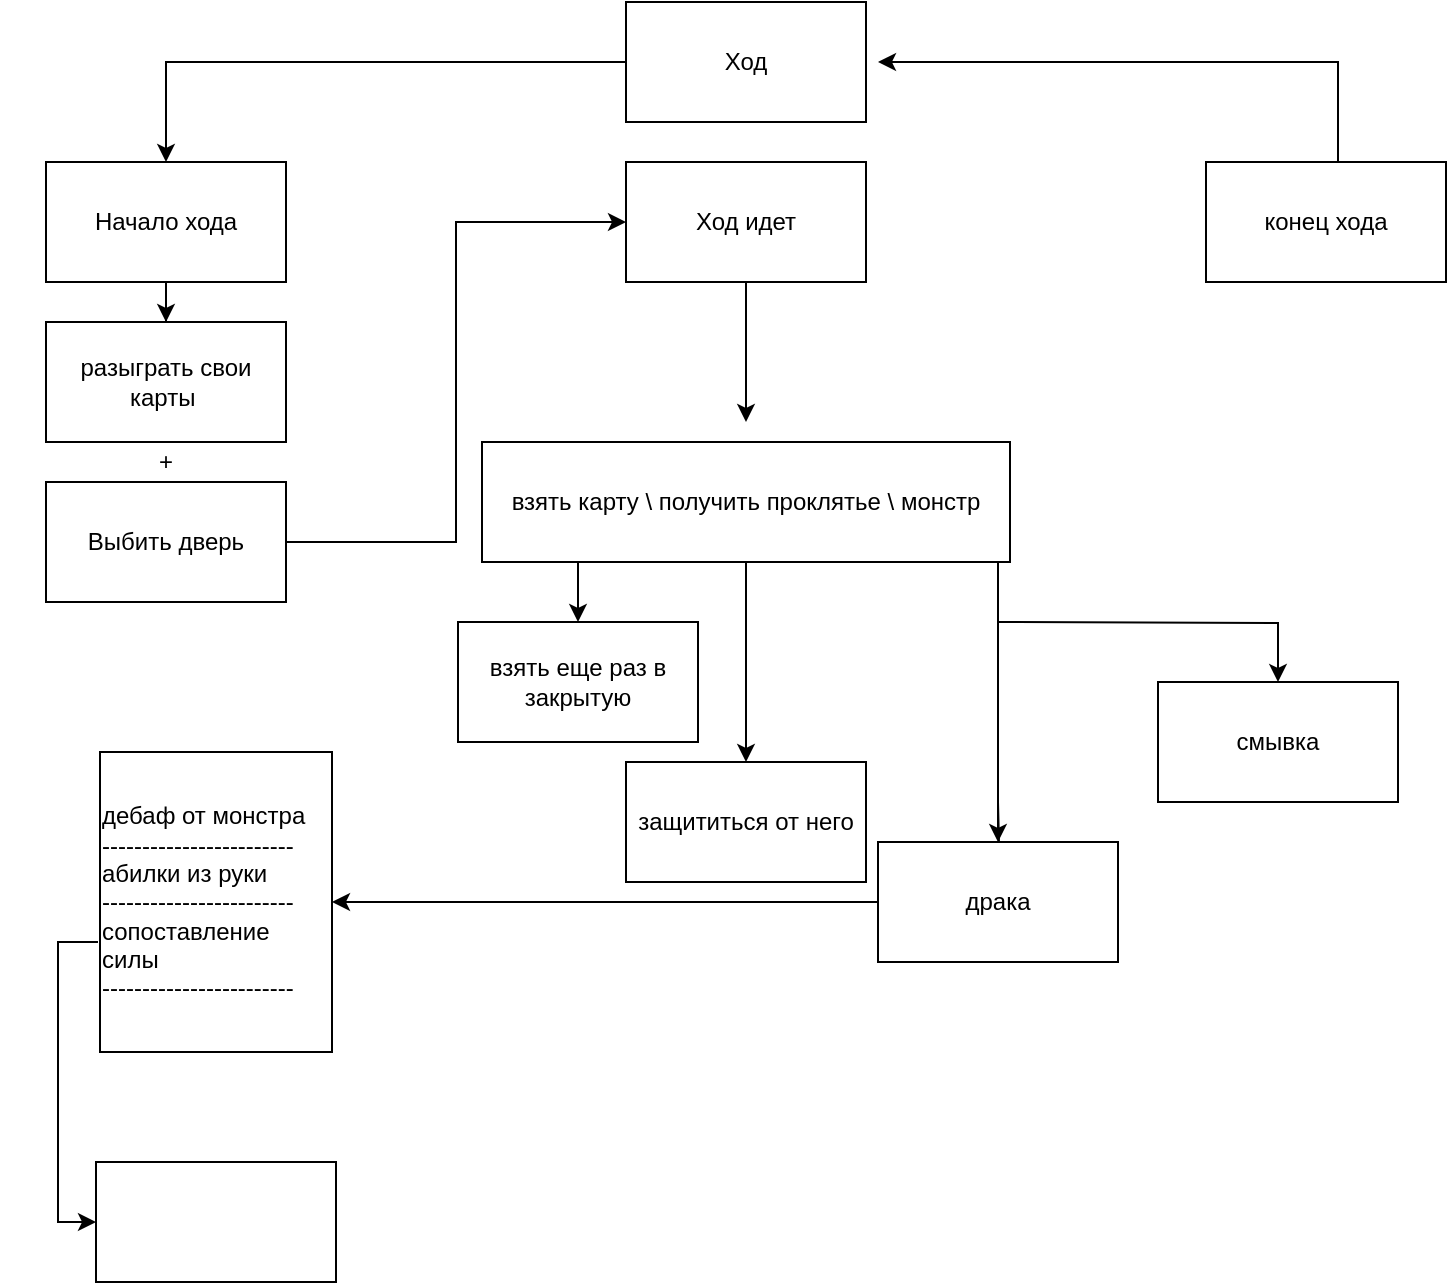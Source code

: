 <mxfile version="13.6.2" type="github">
  <diagram id="C96WtojzTomYykdgPVTl" name="Page-1">
    <mxGraphModel dx="1038" dy="580" grid="1" gridSize="10" guides="1" tooltips="1" connect="1" arrows="1" fold="1" page="1" pageScale="1" pageWidth="827" pageHeight="1169" math="0" shadow="0">
      <root>
        <mxCell id="0" />
        <mxCell id="1" parent="0" />
        <mxCell id="-CBhZGeAXnUCAFE3jPbe-429" style="edgeStyle=orthogonalEdgeStyle;rounded=0;orthogonalLoop=1;jettySize=auto;html=1;entryX=0.5;entryY=0;entryDx=0;entryDy=0;" parent="1" source="-CBhZGeAXnUCAFE3jPbe-1" target="-CBhZGeAXnUCAFE3jPbe-424" edge="1">
          <mxGeometry relative="1" as="geometry" />
        </mxCell>
        <mxCell id="-CBhZGeAXnUCAFE3jPbe-1" value="" style="rounded=0;whiteSpace=wrap;html=1;" parent="1" vertex="1">
          <mxGeometry x="354" y="10" width="120" height="60" as="geometry" />
        </mxCell>
        <mxCell id="-CBhZGeAXnUCAFE3jPbe-423" style="edgeStyle=orthogonalEdgeStyle;rounded=0;orthogonalLoop=1;jettySize=auto;html=1;exitX=0.5;exitY=1;exitDx=0;exitDy=0;" parent="1" source="-CBhZGeAXnUCAFE3jPbe-1" target="-CBhZGeAXnUCAFE3jPbe-1" edge="1">
          <mxGeometry relative="1" as="geometry" />
        </mxCell>
        <mxCell id="-CBhZGeAXnUCAFE3jPbe-432" value="" style="edgeStyle=orthogonalEdgeStyle;rounded=0;orthogonalLoop=1;jettySize=auto;html=1;entryX=0.5;entryY=0;entryDx=0;entryDy=0;" parent="1" source="-CBhZGeAXnUCAFE3jPbe-424" target="-CBhZGeAXnUCAFE3jPbe-427" edge="1">
          <mxGeometry relative="1" as="geometry">
            <Array as="points" />
          </mxGeometry>
        </mxCell>
        <mxCell id="-CBhZGeAXnUCAFE3jPbe-424" value="" style="rounded=0;whiteSpace=wrap;html=1;" parent="1" vertex="1">
          <mxGeometry x="64" y="90" width="120" height="60" as="geometry" />
        </mxCell>
        <mxCell id="-CBhZGeAXnUCAFE3jPbe-453" value="" style="edgeStyle=orthogonalEdgeStyle;rounded=0;orthogonalLoop=1;jettySize=auto;html=1;" parent="1" source="-CBhZGeAXnUCAFE3jPbe-425" edge="1">
          <mxGeometry relative="1" as="geometry">
            <mxPoint x="414" y="220" as="targetPoint" />
          </mxGeometry>
        </mxCell>
        <mxCell id="-CBhZGeAXnUCAFE3jPbe-425" value="" style="rounded=0;whiteSpace=wrap;html=1;" parent="1" vertex="1">
          <mxGeometry x="354" y="90" width="120" height="60" as="geometry" />
        </mxCell>
        <mxCell id="-CBhZGeAXnUCAFE3jPbe-481" style="edgeStyle=orthogonalEdgeStyle;rounded=0;orthogonalLoop=1;jettySize=auto;html=1;" parent="1" source="-CBhZGeAXnUCAFE3jPbe-426" edge="1">
          <mxGeometry relative="1" as="geometry">
            <mxPoint x="480" y="40" as="targetPoint" />
            <Array as="points">
              <mxPoint x="710" y="40" />
            </Array>
          </mxGeometry>
        </mxCell>
        <mxCell id="-CBhZGeAXnUCAFE3jPbe-426" value="конец хода" style="rounded=0;whiteSpace=wrap;html=1;" parent="1" vertex="1">
          <mxGeometry x="644" y="90" width="120" height="60" as="geometry" />
        </mxCell>
        <mxCell id="-CBhZGeAXnUCAFE3jPbe-427" value="" style="rounded=0;whiteSpace=wrap;html=1;" parent="1" vertex="1">
          <mxGeometry x="64" y="170" width="120" height="60" as="geometry" />
        </mxCell>
        <mxCell id="-CBhZGeAXnUCAFE3jPbe-451" style="edgeStyle=orthogonalEdgeStyle;rounded=0;orthogonalLoop=1;jettySize=auto;html=1;entryX=0;entryY=0.5;entryDx=0;entryDy=0;" parent="1" source="-CBhZGeAXnUCAFE3jPbe-428" target="-CBhZGeAXnUCAFE3jPbe-425" edge="1">
          <mxGeometry relative="1" as="geometry" />
        </mxCell>
        <mxCell id="-CBhZGeAXnUCAFE3jPbe-428" value="" style="rounded=0;whiteSpace=wrap;html=1;" parent="1" vertex="1">
          <mxGeometry x="64" y="250" width="120" height="60" as="geometry" />
        </mxCell>
        <mxCell id="-CBhZGeAXnUCAFE3jPbe-433" value="+" style="text;html=1;strokeColor=none;fillColor=none;align=center;verticalAlign=middle;whiteSpace=wrap;rounded=0;" parent="1" vertex="1">
          <mxGeometry x="104" y="230" width="40" height="20" as="geometry" />
        </mxCell>
        <mxCell id="-CBhZGeAXnUCAFE3jPbe-435" value="Ход" style="text;html=1;strokeColor=none;fillColor=none;align=center;verticalAlign=middle;whiteSpace=wrap;rounded=0;" parent="1" vertex="1">
          <mxGeometry x="394" y="30" width="40" height="20" as="geometry" />
        </mxCell>
        <mxCell id="-CBhZGeAXnUCAFE3jPbe-436" value="Начало хода" style="text;html=1;strokeColor=none;fillColor=none;align=center;verticalAlign=middle;whiteSpace=wrap;rounded=0;" parent="1" vertex="1">
          <mxGeometry x="76" y="110" width="96" height="20" as="geometry" />
        </mxCell>
        <mxCell id="-CBhZGeAXnUCAFE3jPbe-437" value="Ход идет" style="text;html=1;strokeColor=none;fillColor=none;align=center;verticalAlign=middle;whiteSpace=wrap;rounded=0;" parent="1" vertex="1">
          <mxGeometry x="381" y="110" width="66" height="20" as="geometry" />
        </mxCell>
        <mxCell id="-CBhZGeAXnUCAFE3jPbe-440" value="разыграть свои&lt;br&gt;карты&amp;nbsp;" style="text;html=1;strokeColor=none;fillColor=none;align=center;verticalAlign=middle;whiteSpace=wrap;rounded=0;" parent="1" vertex="1">
          <mxGeometry x="41" y="190" width="166" height="20" as="geometry" />
        </mxCell>
        <mxCell id="-CBhZGeAXnUCAFE3jPbe-441" value="Выбить дверь" style="text;html=1;strokeColor=none;fillColor=none;align=center;verticalAlign=middle;whiteSpace=wrap;rounded=0;" parent="1" vertex="1">
          <mxGeometry x="76" y="270" width="96" height="20" as="geometry" />
        </mxCell>
        <mxCell id="-CBhZGeAXnUCAFE3jPbe-459" value="" style="edgeStyle=orthogonalEdgeStyle;rounded=0;orthogonalLoop=1;jettySize=auto;html=1;" parent="1" source="-CBhZGeAXnUCAFE3jPbe-452" target="-CBhZGeAXnUCAFE3jPbe-458" edge="1">
          <mxGeometry relative="1" as="geometry">
            <Array as="points">
              <mxPoint x="330" y="310" />
              <mxPoint x="330" y="310" />
            </Array>
          </mxGeometry>
        </mxCell>
        <mxCell id="-CBhZGeAXnUCAFE3jPbe-463" style="edgeStyle=orthogonalEdgeStyle;rounded=0;orthogonalLoop=1;jettySize=auto;html=1;" parent="1" source="-CBhZGeAXnUCAFE3jPbe-452" target="-CBhZGeAXnUCAFE3jPbe-464" edge="1">
          <mxGeometry relative="1" as="geometry">
            <mxPoint x="414" y="450" as="targetPoint" />
          </mxGeometry>
        </mxCell>
        <mxCell id="-CBhZGeAXnUCAFE3jPbe-474" value="" style="edgeStyle=orthogonalEdgeStyle;rounded=0;orthogonalLoop=1;jettySize=auto;html=1;" parent="1" source="-CBhZGeAXnUCAFE3jPbe-452" edge="1">
          <mxGeometry relative="1" as="geometry">
            <mxPoint x="540" y="430" as="targetPoint" />
            <Array as="points">
              <mxPoint x="540" y="300" />
              <mxPoint x="540" y="300" />
            </Array>
          </mxGeometry>
        </mxCell>
        <mxCell id="-CBhZGeAXnUCAFE3jPbe-482" style="edgeStyle=orthogonalEdgeStyle;rounded=0;orthogonalLoop=1;jettySize=auto;html=1;entryX=0.5;entryY=0;entryDx=0;entryDy=0;" parent="1" target="-CBhZGeAXnUCAFE3jPbe-478" edge="1">
          <mxGeometry relative="1" as="geometry">
            <mxPoint x="540" y="320" as="sourcePoint" />
          </mxGeometry>
        </mxCell>
        <mxCell id="-CBhZGeAXnUCAFE3jPbe-452" value="взять карту \ получить проклятье \ монстр" style="rounded=0;whiteSpace=wrap;html=1;" parent="1" vertex="1">
          <mxGeometry x="282" y="230" width="264" height="60" as="geometry" />
        </mxCell>
        <mxCell id="-CBhZGeAXnUCAFE3jPbe-458" value="взять еще раз в закрытую" style="whiteSpace=wrap;html=1;rounded=0;" parent="1" vertex="1">
          <mxGeometry x="270" y="320" width="120" height="60" as="geometry" />
        </mxCell>
        <mxCell id="-CBhZGeAXnUCAFE3jPbe-464" value="защититься от него" style="rounded=0;whiteSpace=wrap;html=1;" parent="1" vertex="1">
          <mxGeometry x="354" y="390" width="120" height="60" as="geometry" />
        </mxCell>
        <mxCell id="-CBhZGeAXnUCAFE3jPbe-477" value="" style="edgeStyle=orthogonalEdgeStyle;rounded=0;orthogonalLoop=1;jettySize=auto;html=1;" parent="1" target="-CBhZGeAXnUCAFE3jPbe-476" edge="1">
          <mxGeometry relative="1" as="geometry">
            <mxPoint x="540" y="410" as="sourcePoint" />
          </mxGeometry>
        </mxCell>
        <mxCell id="-CBhZGeAXnUCAFE3jPbe-484" value="" style="edgeStyle=orthogonalEdgeStyle;rounded=0;orthogonalLoop=1;jettySize=auto;html=1;" parent="1" source="-CBhZGeAXnUCAFE3jPbe-476" target="-CBhZGeAXnUCAFE3jPbe-483" edge="1">
          <mxGeometry relative="1" as="geometry" />
        </mxCell>
        <mxCell id="-CBhZGeAXnUCAFE3jPbe-476" value="драка" style="rounded=0;whiteSpace=wrap;html=1;" parent="1" vertex="1">
          <mxGeometry x="480" y="430" width="120" height="60" as="geometry" />
        </mxCell>
        <mxCell id="-CBhZGeAXnUCAFE3jPbe-478" value="смывка" style="rounded=0;whiteSpace=wrap;html=1;" parent="1" vertex="1">
          <mxGeometry x="620" y="350" width="120" height="60" as="geometry" />
        </mxCell>
        <mxCell id="-CBhZGeAXnUCAFE3jPbe-486" value="" style="edgeStyle=orthogonalEdgeStyle;rounded=0;orthogonalLoop=1;jettySize=auto;html=1;" parent="1" target="-CBhZGeAXnUCAFE3jPbe-485" edge="1">
          <mxGeometry relative="1" as="geometry">
            <mxPoint x="90" y="480" as="sourcePoint" />
            <Array as="points">
              <mxPoint x="70" y="480" />
              <mxPoint x="70" y="620" />
            </Array>
          </mxGeometry>
        </mxCell>
        <mxCell id="-CBhZGeAXnUCAFE3jPbe-483" value="&lt;div style=&quot;text-align: left&quot;&gt;&lt;span&gt;дебаф от монстра&lt;br&gt;------------------------&lt;/span&gt;&lt;/div&gt;&lt;span&gt;&lt;div style=&quot;text-align: left&quot;&gt;&lt;span&gt;абилки из руки&lt;/span&gt;&lt;/div&gt;&lt;/span&gt;&lt;span&gt;&lt;div style=&quot;text-align: left&quot;&gt;&lt;span&gt;------------------------&lt;br&gt;сопоставление силы&lt;br&gt;------------------------&lt;/span&gt;&lt;/div&gt;&lt;/span&gt;" style="rounded=0;whiteSpace=wrap;html=1;align=center;strokeWidth=1;" parent="1" vertex="1">
          <mxGeometry x="91" y="385" width="116" height="150" as="geometry" />
        </mxCell>
        <mxCell id="-CBhZGeAXnUCAFE3jPbe-485" value="" style="whiteSpace=wrap;html=1;rounded=0;strokeWidth=1;" parent="1" vertex="1">
          <mxGeometry x="89" y="590" width="120" height="60" as="geometry" />
        </mxCell>
      </root>
    </mxGraphModel>
  </diagram>
</mxfile>
